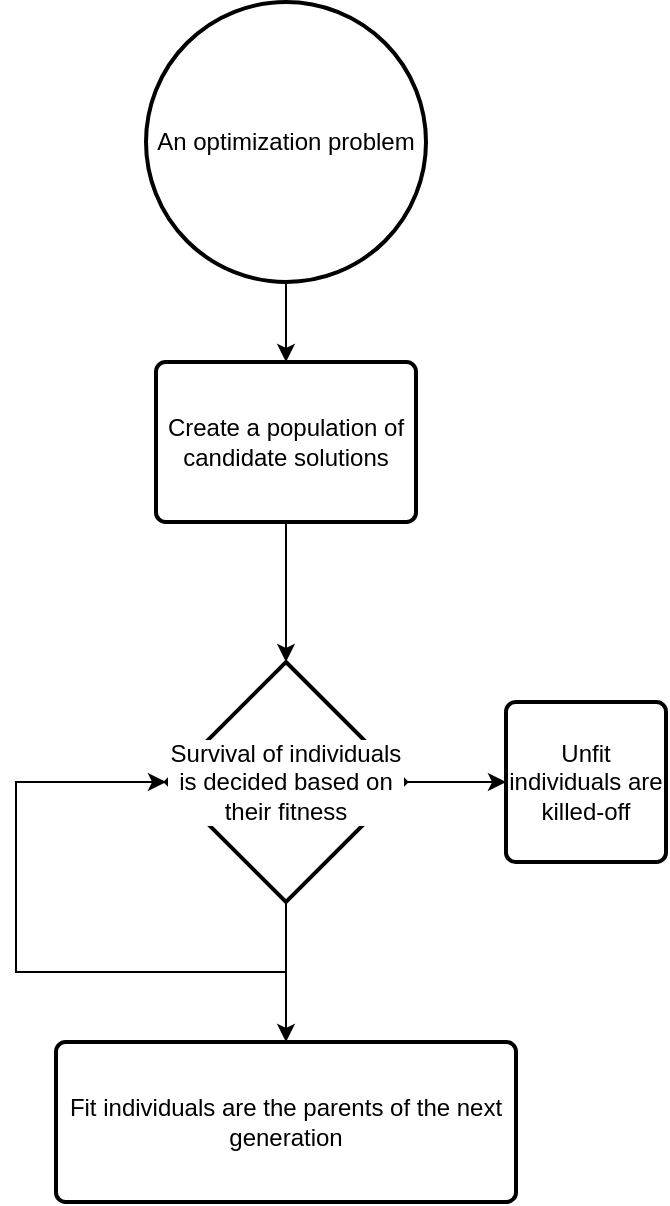 <mxGraphModel dx="0" dy="400" grid="1" gridSize="10" guides="1" tooltips="1" connect="1" arrows="1" fold="1" page="0" pageScale="1" pageWidth="827" pageHeight="1169" background="#ffffff"><root><mxCell id="0"/><mxCell id="1" parent="0"/><mxCell id="13" style="edgeStyle=orthogonalEdgeStyle;rounded=0;html=1;jettySize=auto;orthogonalLoop=1;" parent="1" source="2" target="5" edge="1"><mxGeometry relative="1" as="geometry"/></mxCell><mxCell id="2" value="An optimization problem" style="shape=mxgraph.flowchart.on-page_reference;whiteSpace=wrap;html=1;fillColor=#ffffff;strokeColor=#000000;strokeWidth=2" parent="1" vertex="1"><mxGeometry x="200" y="-140" width="140" height="140" as="geometry"/></mxCell><mxCell id="12" style="edgeStyle=orthogonalEdgeStyle;rounded=0;html=1;jettySize=auto;orthogonalLoop=1;" parent="1" source="5" target="6" edge="1"><mxGeometry relative="1" as="geometry"/></mxCell><mxCell id="5" value="Create a population of candidate solutions" style="shape=mxgraph.flowchart.process;whiteSpace=wrap;html=1;fillColor=#ffffff;strokeColor=#000000;strokeWidth=2" parent="1" vertex="1"><mxGeometry x="205" y="40" width="130" height="80" as="geometry"/></mxCell><mxCell id="8" value="" style="edgeStyle=orthogonalEdgeStyle;rounded=0;html=1;jettySize=auto;orthogonalLoop=1;" parent="1" source="6" target="11" edge="1"><mxGeometry relative="1" as="geometry"><mxPoint x="430" y="240" as="targetPoint"/><Array as="points"/></mxGeometry></mxCell><mxCell id="10" style="edgeStyle=orthogonalEdgeStyle;rounded=0;html=1;jettySize=auto;orthogonalLoop=1;" parent="1" source="6" target="9" edge="1"><mxGeometry relative="1" as="geometry"/></mxCell><mxCell id="6" value="Survival of individuals is decided based on their fitness" style="shape=mxgraph.flowchart.decision;whiteSpace=wrap;html=1;fillColor=#ffffff;strokeColor=#000000;strokeWidth=2;labelBackgroundColor=#ffffff;" parent="1" vertex="1"><mxGeometry x="210" y="190" width="120" height="120" as="geometry"/></mxCell><mxCell id="14" style="edgeStyle=orthogonalEdgeStyle;rounded=0;html=1;entryX=0;entryY=0.5;entryPerimeter=0;jettySize=auto;orthogonalLoop=1;" parent="1" source="9" target="6" edge="1"><mxGeometry relative="1" as="geometry"/></mxCell><mxCell id="9" value="Fit individuals are the parents of the next generation" style="shape=mxgraph.flowchart.process;whiteSpace=wrap;html=1;fillColor=#ffffff;strokeColor=#000000;strokeWidth=2" parent="1" vertex="1"><mxGeometry x="155" y="380" width="230" height="80" as="geometry"/></mxCell><mxCell id="11" value="Unfit individuals are killed-off" style="shape=mxgraph.flowchart.process;whiteSpace=wrap;html=1;fillColor=#ffffff;strokeColor=#000000;strokeWidth=2" parent="1" vertex="1"><mxGeometry x="380" y="210" width="80" height="80" as="geometry"/></mxCell></root></mxGraphModel>